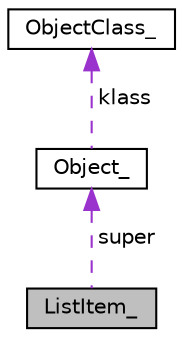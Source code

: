 digraph "ListItem_"
{
  edge [fontname="Helvetica",fontsize="10",labelfontname="Helvetica",labelfontsize="10"];
  node [fontname="Helvetica",fontsize="10",shape=record];
  Node1 [label="ListItem_",height=0.2,width=0.4,color="black", fillcolor="grey75", style="filled", fontcolor="black"];
  Node2 -> Node1 [dir="back",color="darkorchid3",fontsize="10",style="dashed",label=" super" ];
  Node2 [label="Object_",height=0.2,width=0.4,color="black", fillcolor="white", style="filled",URL="$structObject__.html"];
  Node3 -> Node2 [dir="back",color="darkorchid3",fontsize="10",style="dashed",label=" klass" ];
  Node3 [label="ObjectClass_",height=0.2,width=0.4,color="black", fillcolor="white", style="filled",URL="$structObjectClass__.html"];
}
